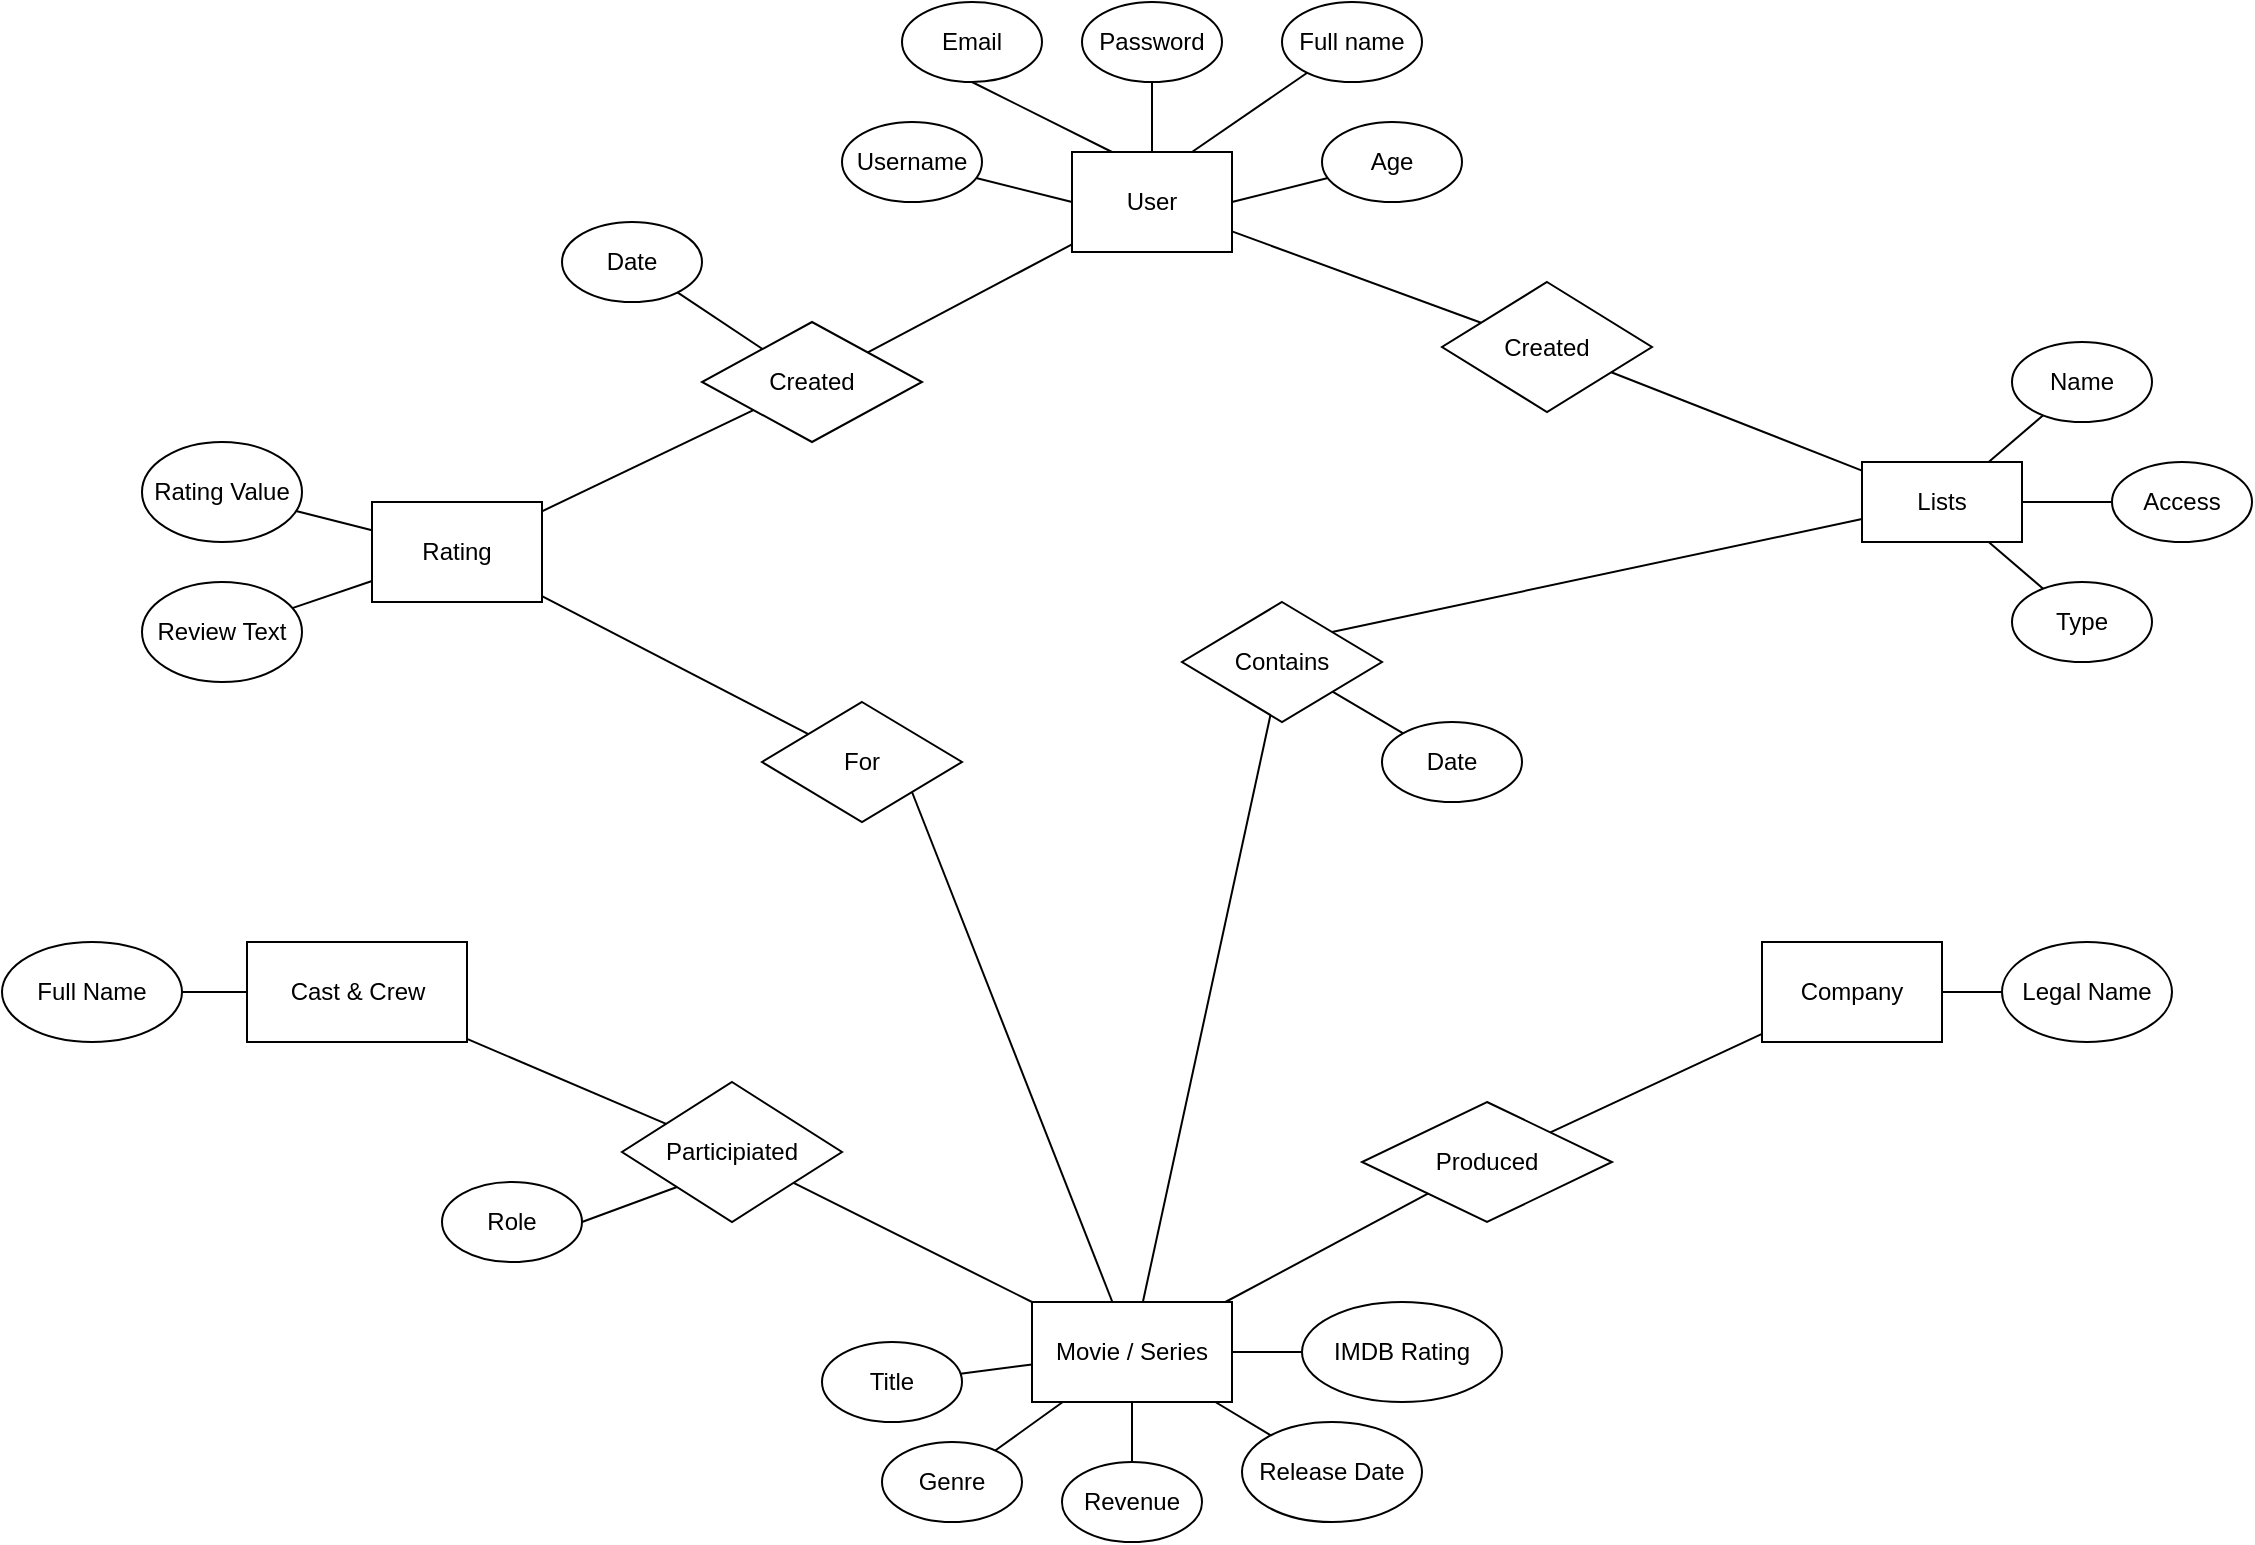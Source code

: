 <mxfile version="26.0.5">
  <diagram name="Page-1" id="0yqOh3QDmOI4dV_MGvom">
    <mxGraphModel dx="1050" dy="569" grid="1" gridSize="10" guides="1" tooltips="1" connect="1" arrows="1" fold="1" page="1" pageScale="1" pageWidth="2339" pageHeight="3300" math="0" shadow="0">
      <root>
        <mxCell id="0" />
        <mxCell id="1" parent="0" />
        <mxCell id="63aWeEVfc-CjFOBOgRox-1" value="User" style="rounded=0;whiteSpace=wrap;html=1;" parent="1" vertex="1">
          <mxGeometry x="925" y="125" width="80" height="50" as="geometry" />
        </mxCell>
        <mxCell id="63aWeEVfc-CjFOBOgRox-2" value="Email" style="ellipse;whiteSpace=wrap;html=1;" parent="1" vertex="1">
          <mxGeometry x="840" y="50" width="70" height="40" as="geometry" />
        </mxCell>
        <mxCell id="63aWeEVfc-CjFOBOgRox-3" value="Username" style="ellipse;whiteSpace=wrap;html=1;" parent="1" vertex="1">
          <mxGeometry x="810" y="110" width="70" height="40" as="geometry" />
        </mxCell>
        <mxCell id="63aWeEVfc-CjFOBOgRox-4" value="Password" style="ellipse;whiteSpace=wrap;html=1;" parent="1" vertex="1">
          <mxGeometry x="930" y="50" width="70" height="40" as="geometry" />
        </mxCell>
        <mxCell id="63aWeEVfc-CjFOBOgRox-5" value="Age" style="ellipse;whiteSpace=wrap;html=1;" parent="1" vertex="1">
          <mxGeometry x="1050" y="110" width="70" height="40" as="geometry" />
        </mxCell>
        <mxCell id="63aWeEVfc-CjFOBOgRox-6" value="Full name" style="ellipse;whiteSpace=wrap;html=1;" parent="1" vertex="1">
          <mxGeometry x="1030" y="50" width="70" height="40" as="geometry" />
        </mxCell>
        <mxCell id="63aWeEVfc-CjFOBOgRox-8" style="edgeStyle=none;curved=1;rounded=0;orthogonalLoop=1;jettySize=auto;html=1;exitX=0;exitY=0.5;exitDx=0;exitDy=0;fontSize=12;startSize=8;endSize=8;" parent="1" source="63aWeEVfc-CjFOBOgRox-2" target="63aWeEVfc-CjFOBOgRox-2" edge="1">
          <mxGeometry relative="1" as="geometry" />
        </mxCell>
        <mxCell id="63aWeEVfc-CjFOBOgRox-14" value="" style="endArrow=none;html=1;rounded=0;fontSize=12;startSize=8;endSize=8;curved=1;entryX=0.5;entryY=0;entryDx=0;entryDy=0;" parent="1" source="63aWeEVfc-CjFOBOgRox-4" target="63aWeEVfc-CjFOBOgRox-1" edge="1">
          <mxGeometry width="50" height="50" relative="1" as="geometry">
            <mxPoint x="100" y="170" as="sourcePoint" />
            <mxPoint x="300" y="300" as="targetPoint" />
          </mxGeometry>
        </mxCell>
        <mxCell id="63aWeEVfc-CjFOBOgRox-15" value="" style="endArrow=none;html=1;rounded=0;fontSize=12;startSize=8;endSize=8;curved=1;entryX=0.5;entryY=1;entryDx=0;entryDy=0;exitX=0.25;exitY=0;exitDx=0;exitDy=0;" parent="1" source="63aWeEVfc-CjFOBOgRox-1" target="63aWeEVfc-CjFOBOgRox-2" edge="1">
          <mxGeometry width="50" height="50" relative="1" as="geometry">
            <mxPoint x="250" y="350" as="sourcePoint" />
            <mxPoint x="300" y="300" as="targetPoint" />
          </mxGeometry>
        </mxCell>
        <mxCell id="63aWeEVfc-CjFOBOgRox-16" style="edgeStyle=none;curved=1;rounded=0;orthogonalLoop=1;jettySize=auto;html=1;exitX=0.5;exitY=1;exitDx=0;exitDy=0;fontSize=12;startSize=8;endSize=8;" parent="1" source="63aWeEVfc-CjFOBOgRox-2" target="63aWeEVfc-CjFOBOgRox-2" edge="1">
          <mxGeometry relative="1" as="geometry" />
        </mxCell>
        <mxCell id="63aWeEVfc-CjFOBOgRox-17" value="" style="endArrow=none;html=1;rounded=0;fontSize=12;startSize=8;endSize=8;curved=1;exitX=0;exitY=0.5;exitDx=0;exitDy=0;" parent="1" source="63aWeEVfc-CjFOBOgRox-1" target="63aWeEVfc-CjFOBOgRox-3" edge="1">
          <mxGeometry width="50" height="50" relative="1" as="geometry">
            <mxPoint x="60" y="230" as="sourcePoint" />
            <mxPoint x="110" y="180" as="targetPoint" />
          </mxGeometry>
        </mxCell>
        <mxCell id="63aWeEVfc-CjFOBOgRox-18" value="" style="endArrow=none;html=1;rounded=0;fontSize=12;startSize=8;endSize=8;curved=1;exitX=1;exitY=0.5;exitDx=0;exitDy=0;" parent="1" source="63aWeEVfc-CjFOBOgRox-1" target="63aWeEVfc-CjFOBOgRox-5" edge="1">
          <mxGeometry width="50" height="50" relative="1" as="geometry">
            <mxPoint x="170" y="250" as="sourcePoint" />
            <mxPoint x="220" y="200" as="targetPoint" />
          </mxGeometry>
        </mxCell>
        <mxCell id="63aWeEVfc-CjFOBOgRox-19" value="" style="endArrow=none;html=1;rounded=0;fontSize=12;startSize=8;endSize=8;curved=1;exitX=0.75;exitY=0;exitDx=0;exitDy=0;" parent="1" source="63aWeEVfc-CjFOBOgRox-1" target="63aWeEVfc-CjFOBOgRox-6" edge="1">
          <mxGeometry width="50" height="50" relative="1" as="geometry">
            <mxPoint x="200" y="210" as="sourcePoint" />
            <mxPoint x="250" y="160" as="targetPoint" />
          </mxGeometry>
        </mxCell>
        <mxCell id="63aWeEVfc-CjFOBOgRox-22" value="Rating" style="rounded=0;whiteSpace=wrap;html=1;" parent="1" vertex="1">
          <mxGeometry x="575" y="300" width="85" height="50" as="geometry" />
        </mxCell>
        <mxCell id="63aWeEVfc-CjFOBOgRox-23" value="Review Text" style="ellipse;whiteSpace=wrap;html=1;" parent="1" vertex="1">
          <mxGeometry x="460" y="340" width="80" height="50" as="geometry" />
        </mxCell>
        <mxCell id="63aWeEVfc-CjFOBOgRox-24" value="Rating Value" style="ellipse;whiteSpace=wrap;html=1;" parent="1" vertex="1">
          <mxGeometry x="460" y="270" width="80" height="50" as="geometry" />
        </mxCell>
        <mxCell id="63aWeEVfc-CjFOBOgRox-27" value="" style="endArrow=none;html=1;rounded=0;fontSize=12;startSize=8;endSize=8;curved=1;" parent="1" source="63aWeEVfc-CjFOBOgRox-22" target="63aWeEVfc-CjFOBOgRox-24" edge="1">
          <mxGeometry width="50" height="50" relative="1" as="geometry">
            <mxPoint x="670" y="400" as="sourcePoint" />
            <mxPoint x="720" y="350" as="targetPoint" />
          </mxGeometry>
        </mxCell>
        <mxCell id="63aWeEVfc-CjFOBOgRox-28" value="" style="endArrow=none;html=1;rounded=0;fontSize=12;startSize=8;endSize=8;curved=1;" parent="1" source="63aWeEVfc-CjFOBOgRox-23" target="63aWeEVfc-CjFOBOgRox-22" edge="1">
          <mxGeometry width="50" height="50" relative="1" as="geometry">
            <mxPoint x="530" y="400" as="sourcePoint" />
            <mxPoint x="580" y="350" as="targetPoint" />
          </mxGeometry>
        </mxCell>
        <mxCell id="63aWeEVfc-CjFOBOgRox-30" value="Movie / Series" style="rounded=0;whiteSpace=wrap;html=1;" parent="1" vertex="1">
          <mxGeometry x="905" y="700" width="100" height="50" as="geometry" />
        </mxCell>
        <mxCell id="63aWeEVfc-CjFOBOgRox-31" value="Title" style="ellipse;whiteSpace=wrap;html=1;" parent="1" vertex="1">
          <mxGeometry x="800" y="720" width="70" height="40" as="geometry" />
        </mxCell>
        <mxCell id="63aWeEVfc-CjFOBOgRox-32" value="Genre" style="ellipse;whiteSpace=wrap;html=1;" parent="1" vertex="1">
          <mxGeometry x="830" y="770" width="70" height="40" as="geometry" />
        </mxCell>
        <mxCell id="63aWeEVfc-CjFOBOgRox-33" value="IMDB Rating" style="ellipse;whiteSpace=wrap;html=1;" parent="1" vertex="1">
          <mxGeometry x="1040" y="700" width="100" height="50" as="geometry" />
        </mxCell>
        <mxCell id="63aWeEVfc-CjFOBOgRox-34" value="Revenue" style="ellipse;whiteSpace=wrap;html=1;" parent="1" vertex="1">
          <mxGeometry x="920" y="780" width="70" height="40" as="geometry" />
        </mxCell>
        <mxCell id="63aWeEVfc-CjFOBOgRox-35" value="Release Date" style="ellipse;whiteSpace=wrap;html=1;" parent="1" vertex="1">
          <mxGeometry x="1010" y="760" width="90" height="50" as="geometry" />
        </mxCell>
        <mxCell id="63aWeEVfc-CjFOBOgRox-37" value="" style="endArrow=none;html=1;rounded=0;fontSize=12;startSize=8;endSize=8;curved=1;" parent="1" source="63aWeEVfc-CjFOBOgRox-31" target="63aWeEVfc-CjFOBOgRox-30" edge="1">
          <mxGeometry width="50" height="50" relative="1" as="geometry">
            <mxPoint x="865" y="760" as="sourcePoint" />
            <mxPoint x="915" y="710" as="targetPoint" />
          </mxGeometry>
        </mxCell>
        <mxCell id="63aWeEVfc-CjFOBOgRox-38" value="" style="endArrow=none;html=1;rounded=0;fontSize=12;startSize=8;endSize=8;curved=1;" parent="1" source="63aWeEVfc-CjFOBOgRox-32" target="63aWeEVfc-CjFOBOgRox-30" edge="1">
          <mxGeometry width="50" height="50" relative="1" as="geometry">
            <mxPoint x="650" y="640" as="sourcePoint" />
            <mxPoint x="700" y="590" as="targetPoint" />
          </mxGeometry>
        </mxCell>
        <mxCell id="63aWeEVfc-CjFOBOgRox-40" value="" style="endArrow=none;html=1;rounded=0;fontSize=12;startSize=8;endSize=8;curved=1;entryX=0.5;entryY=1;entryDx=0;entryDy=0;" parent="1" source="63aWeEVfc-CjFOBOgRox-34" target="63aWeEVfc-CjFOBOgRox-30" edge="1">
          <mxGeometry width="50" height="50" relative="1" as="geometry">
            <mxPoint x="930" y="790" as="sourcePoint" />
            <mxPoint x="980" y="740" as="targetPoint" />
          </mxGeometry>
        </mxCell>
        <mxCell id="63aWeEVfc-CjFOBOgRox-41" value="" style="endArrow=none;html=1;rounded=0;fontSize=12;startSize=8;endSize=8;curved=1;" parent="1" source="63aWeEVfc-CjFOBOgRox-30" target="63aWeEVfc-CjFOBOgRox-35" edge="1">
          <mxGeometry width="50" height="50" relative="1" as="geometry">
            <mxPoint x="650" y="640" as="sourcePoint" />
            <mxPoint x="700" y="590" as="targetPoint" />
          </mxGeometry>
        </mxCell>
        <mxCell id="63aWeEVfc-CjFOBOgRox-42" value="" style="endArrow=none;html=1;rounded=0;fontSize=12;startSize=8;endSize=8;curved=1;" parent="1" source="63aWeEVfc-CjFOBOgRox-33" target="63aWeEVfc-CjFOBOgRox-30" edge="1">
          <mxGeometry width="50" height="50" relative="1" as="geometry">
            <mxPoint x="650" y="640" as="sourcePoint" />
            <mxPoint x="700" y="590" as="targetPoint" />
          </mxGeometry>
        </mxCell>
        <mxCell id="63aWeEVfc-CjFOBOgRox-43" value="Created" style="rhombus;whiteSpace=wrap;html=1;rotation=0;" parent="1" vertex="1">
          <mxGeometry x="740" y="210" width="110" height="60" as="geometry" />
        </mxCell>
        <mxCell id="63aWeEVfc-CjFOBOgRox-44" value="Date" style="ellipse;whiteSpace=wrap;html=1;rotation=0;" parent="1" vertex="1">
          <mxGeometry x="670" y="160" width="70" height="40" as="geometry" />
        </mxCell>
        <mxCell id="63aWeEVfc-CjFOBOgRox-48" value="" style="endArrow=none;html=1;rounded=0;fontSize=12;startSize=8;endSize=8;curved=1;" parent="1" source="63aWeEVfc-CjFOBOgRox-44" target="63aWeEVfc-CjFOBOgRox-43" edge="1">
          <mxGeometry width="50" height="50" relative="1" as="geometry">
            <mxPoint x="790" y="350" as="sourcePoint" />
            <mxPoint x="840" y="300" as="targetPoint" />
          </mxGeometry>
        </mxCell>
        <mxCell id="63aWeEVfc-CjFOBOgRox-49" value="" style="endArrow=none;html=1;rounded=0;fontSize=12;startSize=8;endSize=8;curved=1;" parent="1" source="63aWeEVfc-CjFOBOgRox-43" target="63aWeEVfc-CjFOBOgRox-1" edge="1">
          <mxGeometry width="50" height="50" relative="1" as="geometry">
            <mxPoint x="790" y="350" as="sourcePoint" />
            <mxPoint x="840" y="300" as="targetPoint" />
          </mxGeometry>
        </mxCell>
        <mxCell id="63aWeEVfc-CjFOBOgRox-50" value="" style="endArrow=none;html=1;rounded=0;fontSize=12;startSize=8;endSize=8;curved=1;" parent="1" source="63aWeEVfc-CjFOBOgRox-22" target="63aWeEVfc-CjFOBOgRox-43" edge="1">
          <mxGeometry width="50" height="50" relative="1" as="geometry">
            <mxPoint x="790" y="350" as="sourcePoint" />
            <mxPoint x="840" y="300" as="targetPoint" />
          </mxGeometry>
        </mxCell>
        <mxCell id="63aWeEVfc-CjFOBOgRox-51" value="For" style="rhombus;whiteSpace=wrap;html=1;" parent="1" vertex="1">
          <mxGeometry x="770" y="400" width="100" height="60" as="geometry" />
        </mxCell>
        <mxCell id="63aWeEVfc-CjFOBOgRox-52" value="" style="endArrow=none;html=1;rounded=0;fontSize=12;startSize=8;endSize=8;curved=1;" parent="1" source="63aWeEVfc-CjFOBOgRox-22" target="63aWeEVfc-CjFOBOgRox-51" edge="1">
          <mxGeometry width="50" height="50" relative="1" as="geometry">
            <mxPoint x="790" y="350" as="sourcePoint" />
            <mxPoint x="840" y="300" as="targetPoint" />
          </mxGeometry>
        </mxCell>
        <mxCell id="63aWeEVfc-CjFOBOgRox-53" value="" style="endArrow=none;html=1;rounded=0;fontSize=12;startSize=8;endSize=8;curved=1;exitX=1;exitY=1;exitDx=0;exitDy=0;" parent="1" source="63aWeEVfc-CjFOBOgRox-51" target="63aWeEVfc-CjFOBOgRox-30" edge="1">
          <mxGeometry width="50" height="50" relative="1" as="geometry">
            <mxPoint x="790" y="350" as="sourcePoint" />
            <mxPoint x="840" y="300" as="targetPoint" />
          </mxGeometry>
        </mxCell>
        <mxCell id="63aWeEVfc-CjFOBOgRox-54" value="Access" style="ellipse;whiteSpace=wrap;html=1;" parent="1" vertex="1">
          <mxGeometry x="1445" y="280" width="70" height="40" as="geometry" />
        </mxCell>
        <mxCell id="63aWeEVfc-CjFOBOgRox-55" value="Lists" style="rounded=0;whiteSpace=wrap;html=1;" parent="1" vertex="1">
          <mxGeometry x="1320" y="280" width="80" height="40" as="geometry" />
        </mxCell>
        <mxCell id="63aWeEVfc-CjFOBOgRox-56" value="Type" style="ellipse;whiteSpace=wrap;html=1;" parent="1" vertex="1">
          <mxGeometry x="1395" y="340" width="70" height="40" as="geometry" />
        </mxCell>
        <mxCell id="63aWeEVfc-CjFOBOgRox-57" value="Name" style="ellipse;whiteSpace=wrap;html=1;" parent="1" vertex="1">
          <mxGeometry x="1395" y="220" width="70" height="40" as="geometry" />
        </mxCell>
        <mxCell id="63aWeEVfc-CjFOBOgRox-58" value="" style="endArrow=none;html=1;rounded=0;fontSize=12;startSize=8;endSize=8;curved=1;" parent="1" source="63aWeEVfc-CjFOBOgRox-55" target="63aWeEVfc-CjFOBOgRox-57" edge="1">
          <mxGeometry width="50" height="50" relative="1" as="geometry">
            <mxPoint x="985" y="330" as="sourcePoint" />
            <mxPoint x="1035" y="280" as="targetPoint" />
          </mxGeometry>
        </mxCell>
        <mxCell id="63aWeEVfc-CjFOBOgRox-59" value="" style="endArrow=none;html=1;rounded=0;fontSize=12;startSize=8;endSize=8;curved=1;" parent="1" source="63aWeEVfc-CjFOBOgRox-55" target="63aWeEVfc-CjFOBOgRox-54" edge="1">
          <mxGeometry width="50" height="50" relative="1" as="geometry">
            <mxPoint x="1345" y="310" as="sourcePoint" />
            <mxPoint x="1035" y="280" as="targetPoint" />
          </mxGeometry>
        </mxCell>
        <mxCell id="63aWeEVfc-CjFOBOgRox-62" value="" style="endArrow=none;html=1;rounded=0;fontSize=12;startSize=8;endSize=8;curved=1;" parent="1" source="63aWeEVfc-CjFOBOgRox-55" target="63aWeEVfc-CjFOBOgRox-56" edge="1">
          <mxGeometry width="50" height="50" relative="1" as="geometry">
            <mxPoint x="985" y="330" as="sourcePoint" />
            <mxPoint x="1035" y="280" as="targetPoint" />
          </mxGeometry>
        </mxCell>
        <mxCell id="63aWeEVfc-CjFOBOgRox-63" value="Created" style="rhombus;whiteSpace=wrap;html=1;" parent="1" vertex="1">
          <mxGeometry x="1110" y="190" width="105" height="65" as="geometry" />
        </mxCell>
        <mxCell id="63aWeEVfc-CjFOBOgRox-64" value="" style="endArrow=none;html=1;rounded=0;fontSize=12;startSize=8;endSize=8;curved=1;" parent="1" source="63aWeEVfc-CjFOBOgRox-1" target="63aWeEVfc-CjFOBOgRox-63" edge="1">
          <mxGeometry width="50" height="50" relative="1" as="geometry">
            <mxPoint x="1020" y="350" as="sourcePoint" />
            <mxPoint x="1070" y="300" as="targetPoint" />
          </mxGeometry>
        </mxCell>
        <mxCell id="63aWeEVfc-CjFOBOgRox-65" value="" style="endArrow=none;html=1;rounded=0;fontSize=12;startSize=8;endSize=8;curved=1;" parent="1" source="63aWeEVfc-CjFOBOgRox-55" target="63aWeEVfc-CjFOBOgRox-63" edge="1">
          <mxGeometry width="50" height="50" relative="1" as="geometry">
            <mxPoint x="1020" y="350" as="sourcePoint" />
            <mxPoint x="1070" y="300" as="targetPoint" />
          </mxGeometry>
        </mxCell>
        <mxCell id="63aWeEVfc-CjFOBOgRox-66" value="Contains" style="rhombus;whiteSpace=wrap;html=1;" parent="1" vertex="1">
          <mxGeometry x="980" y="350" width="100" height="60" as="geometry" />
        </mxCell>
        <mxCell id="63aWeEVfc-CjFOBOgRox-74" value="" style="endArrow=none;html=1;rounded=0;fontSize=12;startSize=8;endSize=8;curved=1;exitX=1;exitY=0;exitDx=0;exitDy=0;" parent="1" source="63aWeEVfc-CjFOBOgRox-66" target="63aWeEVfc-CjFOBOgRox-55" edge="1">
          <mxGeometry width="50" height="50" relative="1" as="geometry">
            <mxPoint x="1230" y="430" as="sourcePoint" />
            <mxPoint x="1270" y="370" as="targetPoint" />
          </mxGeometry>
        </mxCell>
        <mxCell id="63aWeEVfc-CjFOBOgRox-76" value="" style="endArrow=none;html=1;rounded=0;fontSize=12;startSize=8;endSize=8;curved=1;" parent="1" source="63aWeEVfc-CjFOBOgRox-30" target="63aWeEVfc-CjFOBOgRox-66" edge="1">
          <mxGeometry width="50" height="50" relative="1" as="geometry">
            <mxPoint x="1040" y="350" as="sourcePoint" />
            <mxPoint x="1090" y="300" as="targetPoint" />
          </mxGeometry>
        </mxCell>
        <mxCell id="63aWeEVfc-CjFOBOgRox-77" value="Cast &amp;amp; Crew" style="rounded=0;whiteSpace=wrap;html=1;" parent="1" vertex="1">
          <mxGeometry x="512.5" y="520" width="110" height="50" as="geometry" />
        </mxCell>
        <mxCell id="63aWeEVfc-CjFOBOgRox-78" value="Full Name" style="ellipse;whiteSpace=wrap;html=1;" parent="1" vertex="1">
          <mxGeometry x="390" y="520" width="90" height="50" as="geometry" />
        </mxCell>
        <mxCell id="63aWeEVfc-CjFOBOgRox-80" value="" style="endArrow=none;html=1;rounded=0;fontSize=12;startSize=8;endSize=8;curved=1;" parent="1" source="63aWeEVfc-CjFOBOgRox-78" target="63aWeEVfc-CjFOBOgRox-77" edge="1">
          <mxGeometry width="50" height="50" relative="1" as="geometry">
            <mxPoint x="647.5" y="710" as="sourcePoint" />
            <mxPoint x="697.5" y="660" as="targetPoint" />
          </mxGeometry>
        </mxCell>
        <mxCell id="63aWeEVfc-CjFOBOgRox-82" value="Participiated" style="rhombus;whiteSpace=wrap;html=1;" parent="1" vertex="1">
          <mxGeometry x="700" y="590" width="110" height="70" as="geometry" />
        </mxCell>
        <mxCell id="63aWeEVfc-CjFOBOgRox-83" value="" style="endArrow=none;html=1;rounded=0;fontSize=12;startSize=8;endSize=8;curved=1;" parent="1" source="63aWeEVfc-CjFOBOgRox-82" target="63aWeEVfc-CjFOBOgRox-77" edge="1">
          <mxGeometry width="50" height="50" relative="1" as="geometry">
            <mxPoint x="710" y="650" as="sourcePoint" />
            <mxPoint x="760" y="600" as="targetPoint" />
          </mxGeometry>
        </mxCell>
        <mxCell id="63aWeEVfc-CjFOBOgRox-84" value="" style="endArrow=none;html=1;rounded=0;fontSize=12;startSize=8;endSize=8;curved=1;" parent="1" source="63aWeEVfc-CjFOBOgRox-82" target="63aWeEVfc-CjFOBOgRox-30" edge="1">
          <mxGeometry width="50" height="50" relative="1" as="geometry">
            <mxPoint x="710" y="650" as="sourcePoint" />
            <mxPoint x="760" y="600" as="targetPoint" />
          </mxGeometry>
        </mxCell>
        <mxCell id="63aWeEVfc-CjFOBOgRox-85" value="Date" style="ellipse;whiteSpace=wrap;html=1;" parent="1" vertex="1">
          <mxGeometry x="1080" y="410" width="70" height="40" as="geometry" />
        </mxCell>
        <mxCell id="63aWeEVfc-CjFOBOgRox-86" value="" style="endArrow=none;html=1;rounded=0;fontSize=12;startSize=8;endSize=8;curved=1;" parent="1" source="63aWeEVfc-CjFOBOgRox-66" target="63aWeEVfc-CjFOBOgRox-85" edge="1">
          <mxGeometry width="50" height="50" relative="1" as="geometry">
            <mxPoint x="1120" y="340" as="sourcePoint" />
            <mxPoint x="1170" y="290" as="targetPoint" />
          </mxGeometry>
        </mxCell>
        <mxCell id="63aWeEVfc-CjFOBOgRox-87" value="Legal Name" style="ellipse;whiteSpace=wrap;html=1;" parent="1" vertex="1">
          <mxGeometry x="1390" y="520" width="85" height="50" as="geometry" />
        </mxCell>
        <mxCell id="63aWeEVfc-CjFOBOgRox-88" value="Company" style="rounded=0;whiteSpace=wrap;html=1;" parent="1" vertex="1">
          <mxGeometry x="1270" y="520" width="90" height="50" as="geometry" />
        </mxCell>
        <mxCell id="63aWeEVfc-CjFOBOgRox-89" value="" style="endArrow=none;html=1;rounded=0;fontSize=12;startSize=8;endSize=8;curved=1;" parent="1" source="63aWeEVfc-CjFOBOgRox-88" target="63aWeEVfc-CjFOBOgRox-87" edge="1">
          <mxGeometry width="50" height="50" relative="1" as="geometry">
            <mxPoint x="1070" y="580" as="sourcePoint" />
            <mxPoint x="1120" y="530" as="targetPoint" />
          </mxGeometry>
        </mxCell>
        <mxCell id="63aWeEVfc-CjFOBOgRox-90" value="Produced" style="rhombus;whiteSpace=wrap;html=1;" parent="1" vertex="1">
          <mxGeometry x="1070" y="600" width="125" height="60" as="geometry" />
        </mxCell>
        <mxCell id="63aWeEVfc-CjFOBOgRox-91" value="" style="endArrow=none;html=1;rounded=0;fontSize=12;startSize=8;endSize=8;curved=1;" parent="1" source="63aWeEVfc-CjFOBOgRox-90" target="63aWeEVfc-CjFOBOgRox-88" edge="1">
          <mxGeometry width="50" height="50" relative="1" as="geometry">
            <mxPoint x="1000" y="650" as="sourcePoint" />
            <mxPoint x="1050" y="600" as="targetPoint" />
          </mxGeometry>
        </mxCell>
        <mxCell id="63aWeEVfc-CjFOBOgRox-92" value="" style="endArrow=none;html=1;rounded=0;fontSize=12;startSize=8;endSize=8;curved=1;" parent="1" source="63aWeEVfc-CjFOBOgRox-30" target="63aWeEVfc-CjFOBOgRox-90" edge="1">
          <mxGeometry width="50" height="50" relative="1" as="geometry">
            <mxPoint x="1000" y="650" as="sourcePoint" />
            <mxPoint x="1050" y="600" as="targetPoint" />
          </mxGeometry>
        </mxCell>
        <mxCell id="KM2HHTngwoSZDKGv2CwD-1" value="Role" style="ellipse;whiteSpace=wrap;html=1;" vertex="1" parent="1">
          <mxGeometry x="610" y="640" width="70" height="40" as="geometry" />
        </mxCell>
        <mxCell id="KM2HHTngwoSZDKGv2CwD-2" value="" style="endArrow=none;html=1;rounded=0;entryX=0;entryY=1;entryDx=0;entryDy=0;exitX=1;exitY=0.5;exitDx=0;exitDy=0;" edge="1" parent="1" source="KM2HHTngwoSZDKGv2CwD-1" target="63aWeEVfc-CjFOBOgRox-82">
          <mxGeometry width="50" height="50" relative="1" as="geometry">
            <mxPoint x="850" y="610" as="sourcePoint" />
            <mxPoint x="900" y="560" as="targetPoint" />
          </mxGeometry>
        </mxCell>
      </root>
    </mxGraphModel>
  </diagram>
</mxfile>
